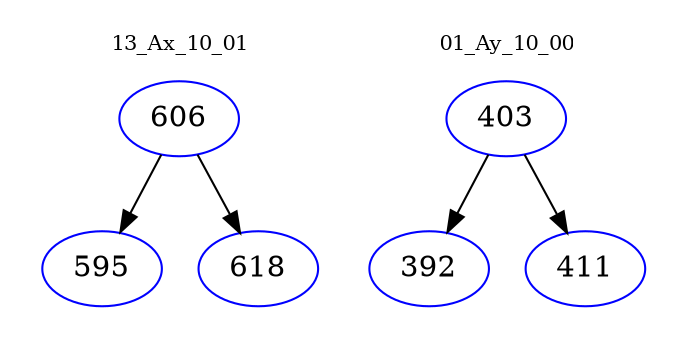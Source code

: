digraph{
subgraph cluster_0 {
color = white
label = "13_Ax_10_01";
fontsize=10;
T0_606 [label="606", color="blue"]
T0_606 -> T0_595 [color="black"]
T0_595 [label="595", color="blue"]
T0_606 -> T0_618 [color="black"]
T0_618 [label="618", color="blue"]
}
subgraph cluster_1 {
color = white
label = "01_Ay_10_00";
fontsize=10;
T1_403 [label="403", color="blue"]
T1_403 -> T1_392 [color="black"]
T1_392 [label="392", color="blue"]
T1_403 -> T1_411 [color="black"]
T1_411 [label="411", color="blue"]
}
}
